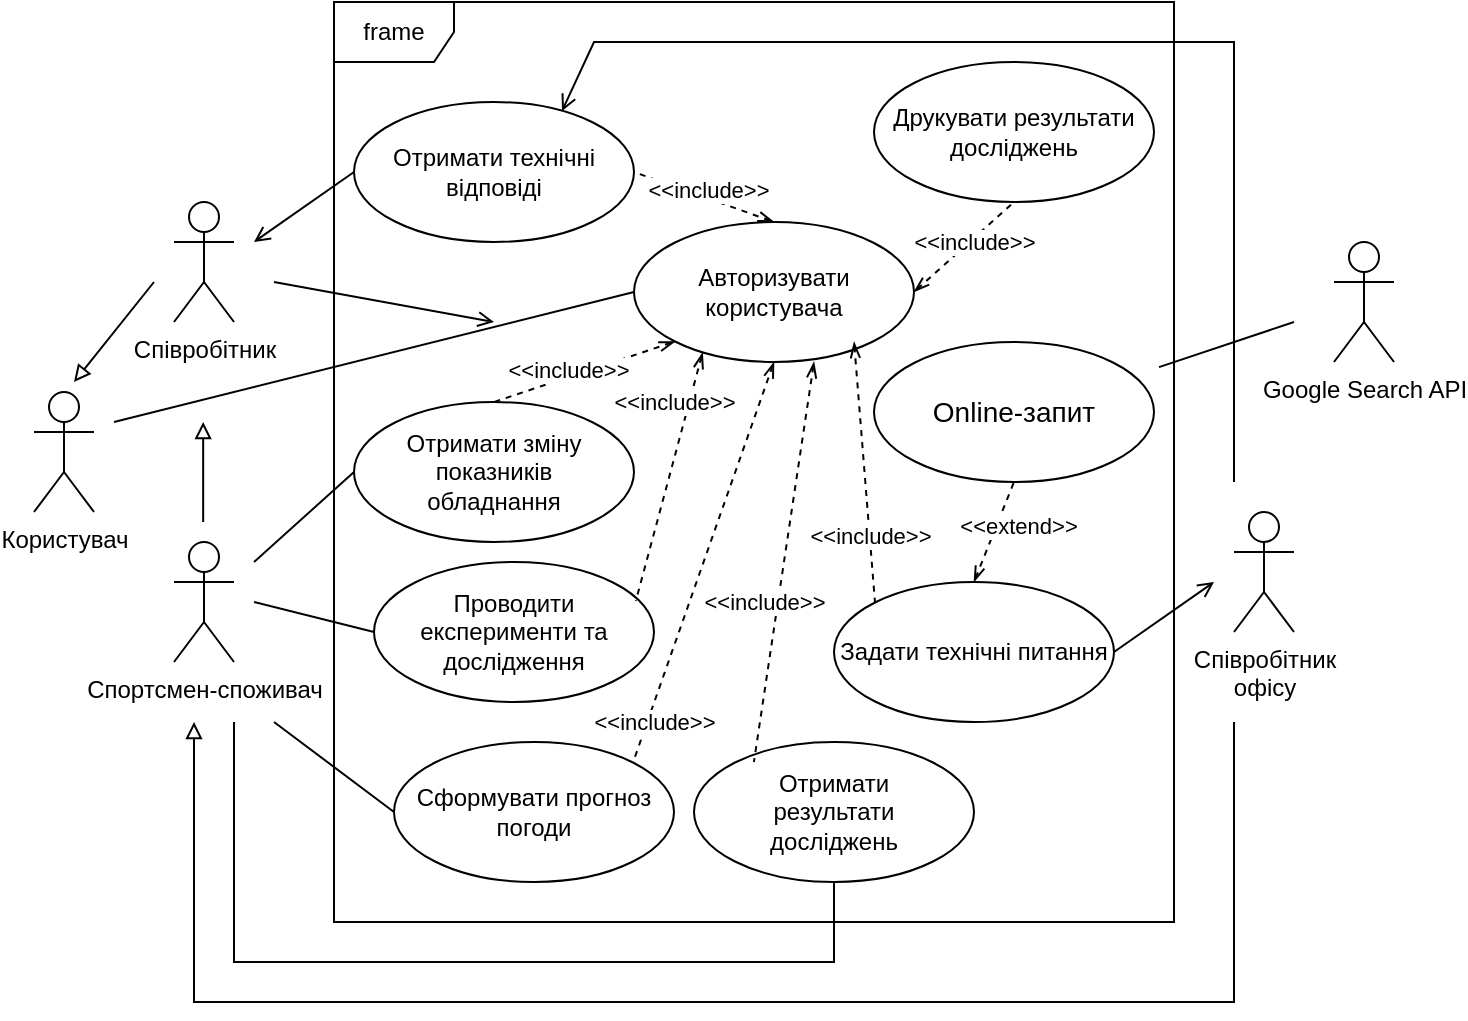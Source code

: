 <mxfile version="20.3.0" type="github">
  <diagram id="fcfgkmDactO-GC-Vs7x3" name="Страница 1">
    <mxGraphModel dx="786" dy="417" grid="1" gridSize="10" guides="1" tooltips="1" connect="1" arrows="1" fold="1" page="1" pageScale="1" pageWidth="827" pageHeight="1169" math="0" shadow="0">
      <root>
        <mxCell id="0" />
        <mxCell id="1" parent="0" />
        <mxCell id="x_c2Pru1peg9yBr78_QJ-3" value="frame" style="shape=umlFrame;whiteSpace=wrap;html=1;" parent="1" vertex="1">
          <mxGeometry x="230" y="30" width="420" height="460" as="geometry" />
        </mxCell>
        <mxCell id="x_c2Pru1peg9yBr78_QJ-4" value="" style="endArrow=open;shadow=0;strokeWidth=1;rounded=0;endFill=1;elbow=vertical;" parent="1" edge="1">
          <mxGeometry x="0.5" y="41" relative="1" as="geometry">
            <mxPoint x="200" y="170" as="sourcePoint" />
            <mxPoint x="310" y="190" as="targetPoint" />
            <mxPoint x="-40" y="32" as="offset" />
          </mxGeometry>
        </mxCell>
        <mxCell id="x_c2Pru1peg9yBr78_QJ-5" value="Співробітник&lt;br&gt;офісу" style="shape=umlActor;verticalLabelPosition=bottom;verticalAlign=top;html=1;" parent="1" vertex="1">
          <mxGeometry x="680" y="285" width="30" height="60" as="geometry" />
        </mxCell>
        <mxCell id="x_c2Pru1peg9yBr78_QJ-6" value="Авторизувати&lt;br&gt;користувача" style="ellipse;whiteSpace=wrap;html=1;" parent="1" vertex="1">
          <mxGeometry x="380" y="140" width="140" height="70" as="geometry" />
        </mxCell>
        <mxCell id="x_c2Pru1peg9yBr78_QJ-7" value="Задати технічні питання" style="ellipse;whiteSpace=wrap;html=1;" parent="1" vertex="1">
          <mxGeometry x="480" y="320" width="140" height="70" as="geometry" />
        </mxCell>
        <mxCell id="x_c2Pru1peg9yBr78_QJ-8" value="Співробітник" style="shape=umlActor;verticalLabelPosition=bottom;verticalAlign=top;html=1;" parent="1" vertex="1">
          <mxGeometry x="150" y="130" width="30" height="60" as="geometry" />
        </mxCell>
        <mxCell id="x_c2Pru1peg9yBr78_QJ-9" value="" style="endArrow=open;shadow=0;strokeWidth=1;rounded=0;endFill=1;elbow=vertical;exitX=1;exitY=0.5;exitDx=0;exitDy=0;" parent="1" source="x_c2Pru1peg9yBr78_QJ-7" edge="1">
          <mxGeometry x="0.5" y="41" relative="1" as="geometry">
            <mxPoint x="670" y="370" as="sourcePoint" />
            <mxPoint x="670" y="320" as="targetPoint" />
            <mxPoint x="-40" y="32" as="offset" />
          </mxGeometry>
        </mxCell>
        <mxCell id="x_c2Pru1peg9yBr78_QJ-10" value="Спортсмен-споживач" style="shape=umlActor;verticalLabelPosition=bottom;verticalAlign=top;html=1;" parent="1" vertex="1">
          <mxGeometry x="150" y="300" width="30" height="60" as="geometry" />
        </mxCell>
        <mxCell id="x_c2Pru1peg9yBr78_QJ-11" value="Отримати зміну&lt;br&gt;показників&lt;br&gt;обладнання" style="ellipse;whiteSpace=wrap;html=1;" parent="1" vertex="1">
          <mxGeometry x="240" y="230" width="140" height="70" as="geometry" />
        </mxCell>
        <mxCell id="x_c2Pru1peg9yBr78_QJ-12" value="Проводити&lt;br&gt;експерименти та&lt;br&gt;дослідження" style="ellipse;whiteSpace=wrap;html=1;" parent="1" vertex="1">
          <mxGeometry x="250" y="310" width="140" height="70" as="geometry" />
        </mxCell>
        <mxCell id="x_c2Pru1peg9yBr78_QJ-13" value="&lt;span style=&quot;font-size: 14px;&quot;&gt;Online-запит&lt;/span&gt;" style="ellipse;whiteSpace=wrap;html=1;" parent="1" vertex="1">
          <mxGeometry x="500" y="200" width="140" height="70" as="geometry" />
        </mxCell>
        <mxCell id="x_c2Pru1peg9yBr78_QJ-14" value="&amp;lt;&amp;lt;include&amp;gt;&amp;gt;" style="endArrow=none;dashed=1;html=1;rounded=0;entryX=0.5;entryY=0;entryDx=0;entryDy=0;startArrow=openThin;startFill=0;exitX=0;exitY=1;exitDx=0;exitDy=0;" parent="1" source="x_c2Pru1peg9yBr78_QJ-6" target="x_c2Pru1peg9yBr78_QJ-11" edge="1">
          <mxGeometry x="0.152" y="-3" width="50" height="50" relative="1" as="geometry">
            <mxPoint x="300" y="220" as="sourcePoint" />
            <mxPoint x="450" y="320" as="targetPoint" />
            <mxPoint as="offset" />
          </mxGeometry>
        </mxCell>
        <mxCell id="x_c2Pru1peg9yBr78_QJ-15" value="&amp;lt;&amp;lt;include&amp;gt;&amp;gt;" style="endArrow=none;dashed=1;html=1;rounded=0;entryX=0.935;entryY=0.279;entryDx=0;entryDy=0;startArrow=openThin;startFill=0;exitX=0.245;exitY=0.933;exitDx=0;exitDy=0;exitPerimeter=0;entryPerimeter=0;" parent="1" source="x_c2Pru1peg9yBr78_QJ-6" target="x_c2Pru1peg9yBr78_QJ-12" edge="1">
          <mxGeometry x="-0.572" y="-7" width="50" height="50" relative="1" as="geometry">
            <mxPoint x="394.503" y="199.749" as="sourcePoint" />
            <mxPoint x="320" y="240" as="targetPoint" />
            <mxPoint as="offset" />
          </mxGeometry>
        </mxCell>
        <mxCell id="x_c2Pru1peg9yBr78_QJ-16" value="&amp;lt;&amp;lt;include&amp;gt;&amp;gt;" style="endArrow=none;dashed=1;html=1;rounded=0;entryX=0;entryY=0;entryDx=0;entryDy=0;startArrow=openThin;startFill=0;exitX=0.786;exitY=0.857;exitDx=0;exitDy=0;exitPerimeter=0;" parent="1" source="x_c2Pru1peg9yBr78_QJ-6" target="x_c2Pru1peg9yBr78_QJ-7" edge="1">
          <mxGeometry x="0.495" width="50" height="50" relative="1" as="geometry">
            <mxPoint x="438.4" y="210.35" as="sourcePoint" />
            <mxPoint x="379.497" y="510.251" as="targetPoint" />
            <mxPoint as="offset" />
          </mxGeometry>
        </mxCell>
        <mxCell id="x_c2Pru1peg9yBr78_QJ-17" value="Користувач" style="shape=umlActor;verticalLabelPosition=bottom;verticalAlign=top;html=1;" parent="1" vertex="1">
          <mxGeometry x="80" y="225" width="30" height="60" as="geometry" />
        </mxCell>
        <mxCell id="x_c2Pru1peg9yBr78_QJ-18" value="Отримати технічні відповіді" style="ellipse;whiteSpace=wrap;html=1;" parent="1" vertex="1">
          <mxGeometry x="240" y="80" width="140" height="70" as="geometry" />
        </mxCell>
        <mxCell id="x_c2Pru1peg9yBr78_QJ-19" value="&amp;lt;&amp;lt;include&amp;gt;&amp;gt;" style="endArrow=none;dashed=1;html=1;rounded=0;entryX=1;entryY=0.5;entryDx=0;entryDy=0;startArrow=openThin;startFill=0;exitX=0.5;exitY=0;exitDx=0;exitDy=0;" parent="1" source="x_c2Pru1peg9yBr78_QJ-6" target="x_c2Pru1peg9yBr78_QJ-18" edge="1">
          <mxGeometry x="-0.036" y="-4" width="50" height="50" relative="1" as="geometry">
            <mxPoint x="394.503" y="199.749" as="sourcePoint" />
            <mxPoint x="320" y="240" as="targetPoint" />
            <mxPoint as="offset" />
          </mxGeometry>
        </mxCell>
        <mxCell id="x_c2Pru1peg9yBr78_QJ-20" value="" style="endArrow=none;html=1;rounded=0;exitX=0;exitY=0.5;exitDx=0;exitDy=0;" parent="1" source="x_c2Pru1peg9yBr78_QJ-6" edge="1">
          <mxGeometry width="50" height="50" relative="1" as="geometry">
            <mxPoint x="340" y="220" as="sourcePoint" />
            <mxPoint x="120" y="240" as="targetPoint" />
          </mxGeometry>
        </mxCell>
        <mxCell id="x_c2Pru1peg9yBr78_QJ-21" value="" style="endArrow=open;shadow=0;strokeWidth=1;rounded=0;endFill=1;elbow=vertical;exitX=0;exitY=0.5;exitDx=0;exitDy=0;" parent="1" source="x_c2Pru1peg9yBr78_QJ-18" edge="1">
          <mxGeometry x="0.5" y="41" relative="1" as="geometry">
            <mxPoint x="170" y="270" as="sourcePoint" />
            <mxPoint x="190" y="150" as="targetPoint" />
            <mxPoint x="-40" y="32" as="offset" />
          </mxGeometry>
        </mxCell>
        <mxCell id="x_c2Pru1peg9yBr78_QJ-22" value="" style="endArrow=block;shadow=0;strokeWidth=1;rounded=0;endFill=0;elbow=vertical;" parent="1" edge="1">
          <mxGeometry x="0.5" y="41" relative="1" as="geometry">
            <mxPoint x="140" y="170" as="sourcePoint" />
            <mxPoint x="100" y="220" as="targetPoint" />
            <mxPoint x="-40" y="32" as="offset" />
          </mxGeometry>
        </mxCell>
        <mxCell id="x_c2Pru1peg9yBr78_QJ-23" value="" style="endArrow=open;shadow=0;strokeWidth=1;rounded=0;endFill=1;elbow=vertical;entryX=0.743;entryY=0.064;entryDx=0;entryDy=0;entryPerimeter=0;" parent="1" target="x_c2Pru1peg9yBr78_QJ-18" edge="1">
          <mxGeometry x="0.5" y="41" relative="1" as="geometry">
            <mxPoint x="680" y="270" as="sourcePoint" />
            <mxPoint x="420" y="50" as="targetPoint" />
            <mxPoint x="-40" y="32" as="offset" />
            <Array as="points">
              <mxPoint x="680" y="50" />
              <mxPoint x="360" y="50" />
            </Array>
          </mxGeometry>
        </mxCell>
        <mxCell id="x_c2Pru1peg9yBr78_QJ-24" value="&amp;lt;&amp;lt;extend&amp;gt;&amp;gt;" style="endArrow=none;dashed=1;html=1;rounded=0;startArrow=openThin;startFill=0;exitX=0.5;exitY=0;exitDx=0;exitDy=0;entryX=0.5;entryY=1;entryDx=0;entryDy=0;" parent="1" source="x_c2Pru1peg9yBr78_QJ-7" target="x_c2Pru1peg9yBr78_QJ-13" edge="1">
          <mxGeometry x="0.259" y="-10" width="50" height="50" relative="1" as="geometry">
            <mxPoint x="450" y="548.333" as="sourcePoint" />
            <mxPoint x="429.497" y="420.251" as="targetPoint" />
            <mxPoint as="offset" />
          </mxGeometry>
        </mxCell>
        <mxCell id="x_c2Pru1peg9yBr78_QJ-25" value="Сформувати прогноз погоди" style="ellipse;whiteSpace=wrap;html=1;" parent="1" vertex="1">
          <mxGeometry x="260" y="400" width="140" height="70" as="geometry" />
        </mxCell>
        <mxCell id="x_c2Pru1peg9yBr78_QJ-26" value="&amp;lt;&amp;lt;include&amp;gt;&amp;gt;" style="endArrow=none;dashed=1;html=1;rounded=0;entryX=1;entryY=0;entryDx=0;entryDy=0;startArrow=openThin;startFill=0;exitX=0.5;exitY=1;exitDx=0;exitDy=0;" parent="1" source="x_c2Pru1peg9yBr78_QJ-6" target="x_c2Pru1peg9yBr78_QJ-25" edge="1">
          <mxGeometry x="0.787" y="3" width="50" height="50" relative="1" as="geometry">
            <mxPoint x="450.02" y="209.93" as="sourcePoint" />
            <mxPoint x="389.497" y="420.251" as="targetPoint" />
            <mxPoint as="offset" />
          </mxGeometry>
        </mxCell>
        <mxCell id="x_c2Pru1peg9yBr78_QJ-27" value="" style="endArrow=block;shadow=0;strokeWidth=1;rounded=0;endFill=0;elbow=vertical;" parent="1" edge="1">
          <mxGeometry x="0.5" y="41" relative="1" as="geometry">
            <mxPoint x="164.58" y="290" as="sourcePoint" />
            <mxPoint x="164.58" y="240" as="targetPoint" />
            <mxPoint x="-40" y="32" as="offset" />
          </mxGeometry>
        </mxCell>
        <mxCell id="x_c2Pru1peg9yBr78_QJ-28" value="" style="endArrow=block;shadow=0;strokeWidth=1;rounded=0;endFill=0;elbow=vertical;" parent="1" edge="1">
          <mxGeometry x="0.5" y="41" relative="1" as="geometry">
            <mxPoint x="680" y="390" as="sourcePoint" />
            <mxPoint x="160" y="390" as="targetPoint" />
            <mxPoint x="-40" y="32" as="offset" />
            <Array as="points">
              <mxPoint x="680" y="530" />
              <mxPoint x="160" y="530" />
            </Array>
          </mxGeometry>
        </mxCell>
        <mxCell id="x_c2Pru1peg9yBr78_QJ-31" value="&lt;div style=&quot;text-align: left;&quot;&gt;Google Search API&lt;/div&gt;" style="shape=umlActor;verticalLabelPosition=bottom;verticalAlign=top;html=1;" parent="1" vertex="1">
          <mxGeometry x="730" y="150" width="30" height="60" as="geometry" />
        </mxCell>
        <mxCell id="x_c2Pru1peg9yBr78_QJ-32" value="Отримати&lt;br&gt;результати&lt;br&gt;досліджень" style="ellipse;whiteSpace=wrap;html=1;" parent="1" vertex="1">
          <mxGeometry x="410" y="400" width="140" height="70" as="geometry" />
        </mxCell>
        <mxCell id="x_c2Pru1peg9yBr78_QJ-33" value="" style="endArrow=none;html=1;rounded=0;" parent="1" edge="1">
          <mxGeometry width="50" height="50" relative="1" as="geometry">
            <mxPoint x="642.512" y="212.578" as="sourcePoint" />
            <mxPoint x="710" y="190" as="targetPoint" />
          </mxGeometry>
        </mxCell>
        <mxCell id="x_c2Pru1peg9yBr78_QJ-34" value="&amp;lt;&amp;lt;include&amp;gt;&amp;gt;" style="endArrow=none;dashed=1;html=1;rounded=0;entryX=0.214;entryY=0.143;entryDx=0;entryDy=0;startArrow=openThin;startFill=0;entryPerimeter=0;" parent="1" target="x_c2Pru1peg9yBr78_QJ-32" edge="1">
          <mxGeometry x="0.212" y="-7" width="50" height="50" relative="1" as="geometry">
            <mxPoint x="470" y="210" as="sourcePoint" />
            <mxPoint x="430" y="85" as="targetPoint" />
            <mxPoint as="offset" />
          </mxGeometry>
        </mxCell>
        <mxCell id="F_YKFL-aeDm1PdQhiCwe-1" value="" style="endArrow=none;html=1;rounded=0;entryX=0;entryY=0.5;entryDx=0;entryDy=0;" edge="1" parent="1" target="x_c2Pru1peg9yBr78_QJ-11">
          <mxGeometry width="50" height="50" relative="1" as="geometry">
            <mxPoint x="190" y="310" as="sourcePoint" />
            <mxPoint x="360" y="270" as="targetPoint" />
          </mxGeometry>
        </mxCell>
        <mxCell id="F_YKFL-aeDm1PdQhiCwe-2" value="" style="endArrow=none;html=1;rounded=0;entryX=0;entryY=0.5;entryDx=0;entryDy=0;" edge="1" parent="1" target="x_c2Pru1peg9yBr78_QJ-12">
          <mxGeometry width="50" height="50" relative="1" as="geometry">
            <mxPoint x="190" y="330" as="sourcePoint" />
            <mxPoint x="250" y="275" as="targetPoint" />
          </mxGeometry>
        </mxCell>
        <mxCell id="F_YKFL-aeDm1PdQhiCwe-3" value="" style="endArrow=none;html=1;rounded=0;entryX=0;entryY=0.5;entryDx=0;entryDy=0;" edge="1" parent="1" target="x_c2Pru1peg9yBr78_QJ-25">
          <mxGeometry width="50" height="50" relative="1" as="geometry">
            <mxPoint x="200" y="390" as="sourcePoint" />
            <mxPoint x="260" y="355" as="targetPoint" />
          </mxGeometry>
        </mxCell>
        <mxCell id="F_YKFL-aeDm1PdQhiCwe-4" value="" style="endArrow=none;html=1;rounded=0;entryX=0.5;entryY=1;entryDx=0;entryDy=0;" edge="1" parent="1" target="x_c2Pru1peg9yBr78_QJ-32">
          <mxGeometry width="50" height="50" relative="1" as="geometry">
            <mxPoint x="180" y="390" as="sourcePoint" />
            <mxPoint x="170" y="530" as="targetPoint" />
            <Array as="points">
              <mxPoint x="180" y="510" />
              <mxPoint x="480" y="510" />
            </Array>
          </mxGeometry>
        </mxCell>
        <mxCell id="F_YKFL-aeDm1PdQhiCwe-6" value="Друкувати результати досліджень" style="ellipse;whiteSpace=wrap;html=1;" vertex="1" parent="1">
          <mxGeometry x="500" y="60" width="140" height="70" as="geometry" />
        </mxCell>
        <mxCell id="F_YKFL-aeDm1PdQhiCwe-7" value="&amp;lt;&amp;lt;include&amp;gt;&amp;gt;" style="endArrow=none;dashed=1;html=1;rounded=0;entryX=0.5;entryY=1;entryDx=0;entryDy=0;startArrow=openThin;startFill=0;exitX=1;exitY=0.5;exitDx=0;exitDy=0;" edge="1" parent="1" source="x_c2Pru1peg9yBr78_QJ-6" target="F_YKFL-aeDm1PdQhiCwe-6">
          <mxGeometry x="0.16" y="-1" width="50" height="50" relative="1" as="geometry">
            <mxPoint x="460" y="150" as="sourcePoint" />
            <mxPoint x="430" y="85" as="targetPoint" />
            <mxPoint as="offset" />
          </mxGeometry>
        </mxCell>
      </root>
    </mxGraphModel>
  </diagram>
</mxfile>

